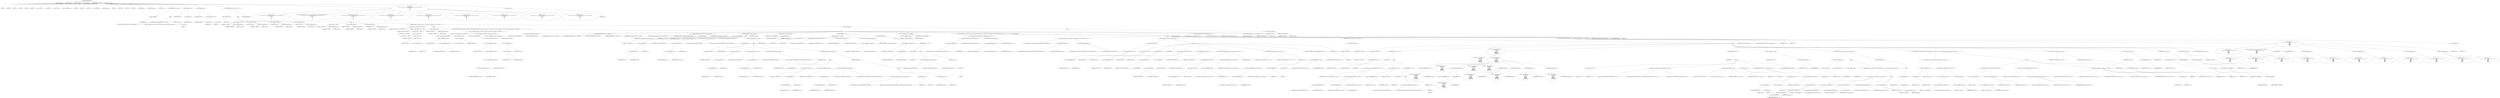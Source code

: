 digraph hostapd_notif_assoc {  
"1000123" [label = "(METHOD,hostapd_notif_assoc)" ]
"1000124" [label = "(PARAM,hostapd_data *hapd)" ]
"1000125" [label = "(PARAM,const u8 *addr)" ]
"1000126" [label = "(PARAM,const u8 *req_ies)" ]
"1000127" [label = "(PARAM,size_t req_ies_len)" ]
"1000128" [label = "(PARAM,int reassoc)" ]
"1000129" [label = "(BLOCK,,)" ]
"1000130" [label = "(LOCAL,v5: int)" ]
"1000131" [label = "(LOCAL,v6: int)" ]
"1000132" [label = "(LOCAL,v7: u8)" ]
"1000133" [label = "(LOCAL,v8: u8)" ]
"1000134" [label = "(LOCAL,v9: u8)" ]
"1000135" [label = "(LOCAL,v10: u8)" ]
"1000136" [label = "(LOCAL,v11: const u8 *)" ]
"1000137" [label = "(LOCAL,v13: sta_info *)" ]
"1000138" [label = "(LOCAL,v14: sta_info *)" ]
"1000139" [label = "(LOCAL,v15: wpa_state_machine *)" ]
"1000140" [label = "(LOCAL,v16: int)" ]
"1000141" [label = "(LOCAL,v17: int)" ]
"1000142" [label = "(LOCAL,v18: int)" ]
"1000143" [label = "(LOCAL,v19: unsigned int)" ]
"1000144" [label = "(LOCAL,v20: hostapd_data *)" ]
"1000145" [label = "(LOCAL,v21: u32)" ]
"1000146" [label = "(LOCAL,v22: int)" ]
"1000147" [label = "(LOCAL,v23: u32)" ]
"1000148" [label = "(LOCAL,v24: u8 *)" ]
"1000149" [label = "(LOCAL,wpa_ie_len: int)" ]
"1000150" [label = "(LOCAL,elems: ieee802_11_elems)" ]
"1000151" [label = "(LOCAL,eid: u8 [ 1080 ])" ]
"1000152" [label = "(CONTROL_STRUCTURE,if ( !addr ),if ( !addr ))" ]
"1000153" [label = "(<operator>.logicalNot,!addr)" ]
"1000154" [label = "(IDENTIFIER,addr,!addr)" ]
"1000155" [label = "(BLOCK,,)" ]
"1000156" [label = "(wpa_printf,wpa_printf(2, \"hostapd_notif_assoc: Skip event with no address\"))" ]
"1000157" [label = "(LITERAL,2,wpa_printf(2, \"hostapd_notif_assoc: Skip event with no address\"))" ]
"1000158" [label = "(LITERAL,\"hostapd_notif_assoc: Skip event with no address\",wpa_printf(2, \"hostapd_notif_assoc: Skip event with no address\"))" ]
"1000159" [label = "(RETURN,return -1;,return -1;)" ]
"1000160" [label = "(<operator>.minus,-1)" ]
"1000161" [label = "(LITERAL,1,-1)" ]
"1000162" [label = "(<operator>.assignment,v5 = *addr)" ]
"1000163" [label = "(IDENTIFIER,v5,v5 = *addr)" ]
"1000164" [label = "(<operator>.indirection,*addr)" ]
"1000165" [label = "(IDENTIFIER,addr,v5 = *addr)" ]
"1000166" [label = "(<operator>.assignment,v6 = addr[1])" ]
"1000167" [label = "(IDENTIFIER,v6,v6 = addr[1])" ]
"1000168" [label = "(<operator>.indirectIndexAccess,addr[1])" ]
"1000169" [label = "(IDENTIFIER,addr,v6 = addr[1])" ]
"1000170" [label = "(LITERAL,1,v6 = addr[1])" ]
"1000171" [label = "(CONTROL_STRUCTURE,if ( (v5 & 1) != 0 ),if ( (v5 & 1) != 0 ))" ]
"1000172" [label = "(<operator>.notEquals,(v5 & 1) != 0)" ]
"1000173" [label = "(<operator>.and,v5 & 1)" ]
"1000174" [label = "(IDENTIFIER,v5,v5 & 1)" ]
"1000175" [label = "(LITERAL,1,v5 & 1)" ]
"1000176" [label = "(LITERAL,0,(v5 & 1) != 0)" ]
"1000177" [label = "(BLOCK,,)" ]
"1000178" [label = "(<operator>.assignment,v10 = addr[2])" ]
"1000179" [label = "(IDENTIFIER,v10,v10 = addr[2])" ]
"1000180" [label = "(<operator>.indirectIndexAccess,addr[2])" ]
"1000181" [label = "(IDENTIFIER,addr,v10 = addr[2])" ]
"1000182" [label = "(LITERAL,2,v10 = addr[2])" ]
"1000183" [label = "(<operator>.assignment,v7 = addr[3])" ]
"1000184" [label = "(IDENTIFIER,v7,v7 = addr[3])" ]
"1000185" [label = "(<operator>.indirectIndexAccess,addr[3])" ]
"1000186" [label = "(IDENTIFIER,addr,v7 = addr[3])" ]
"1000187" [label = "(LITERAL,3,v7 = addr[3])" ]
"1000188" [label = "(<operator>.assignment,v8 = addr[4])" ]
"1000189" [label = "(IDENTIFIER,v8,v8 = addr[4])" ]
"1000190" [label = "(<operator>.indirectIndexAccess,addr[4])" ]
"1000191" [label = "(IDENTIFIER,addr,v8 = addr[4])" ]
"1000192" [label = "(LITERAL,4,v8 = addr[4])" ]
"1000193" [label = "(<operator>.assignment,v9 = addr[5])" ]
"1000194" [label = "(IDENTIFIER,v9,v9 = addr[5])" ]
"1000195" [label = "(<operator>.indirectIndexAccess,addr[5])" ]
"1000196" [label = "(IDENTIFIER,addr,v9 = addr[5])" ]
"1000197" [label = "(LITERAL,5,v9 = addr[5])" ]
"1000198" [label = "(CONTROL_STRUCTURE,else,else)" ]
"1000199" [label = "(BLOCK,,)" ]
"1000200" [label = "(<operator>.assignment,v7 = addr[3])" ]
"1000201" [label = "(IDENTIFIER,v7,v7 = addr[3])" ]
"1000202" [label = "(<operator>.indirectIndexAccess,addr[3])" ]
"1000203" [label = "(IDENTIFIER,addr,v7 = addr[3])" ]
"1000204" [label = "(LITERAL,3,v7 = addr[3])" ]
"1000205" [label = "(<operator>.assignment,v8 = addr[4])" ]
"1000206" [label = "(IDENTIFIER,v8,v8 = addr[4])" ]
"1000207" [label = "(<operator>.indirectIndexAccess,addr[4])" ]
"1000208" [label = "(IDENTIFIER,addr,v8 = addr[4])" ]
"1000209" [label = "(LITERAL,4,v8 = addr[4])" ]
"1000210" [label = "(<operator>.assignment,v9 = addr[5])" ]
"1000211" [label = "(IDENTIFIER,v9,v9 = addr[5])" ]
"1000212" [label = "(<operator>.indirectIndexAccess,addr[5])" ]
"1000213" [label = "(IDENTIFIER,addr,v9 = addr[5])" ]
"1000214" [label = "(LITERAL,5,v9 = addr[5])" ]
"1000215" [label = "(CONTROL_STRUCTURE,if ( v9 | (unsigned __int8)(v5 | v6 | v8 | v7 | addr[2]) ),if ( v9 | (unsigned __int8)(v5 | v6 | v8 | v7 | addr[2]) ))" ]
"1000216" [label = "(<operator>.or,v9 | (unsigned __int8)(v5 | v6 | v8 | v7 | addr[2]))" ]
"1000217" [label = "(IDENTIFIER,v9,v9 | (unsigned __int8)(v5 | v6 | v8 | v7 | addr[2]))" ]
"1000218" [label = "(<operator>.cast,(unsigned __int8)(v5 | v6 | v8 | v7 | addr[2]))" ]
"1000219" [label = "(UNKNOWN,unsigned __int8,unsigned __int8)" ]
"1000220" [label = "(<operator>.or,v5 | v6 | v8 | v7 | addr[2])" ]
"1000221" [label = "(IDENTIFIER,v5,v5 | v6 | v8 | v7 | addr[2])" ]
"1000222" [label = "(<operator>.or,v6 | v8 | v7 | addr[2])" ]
"1000223" [label = "(IDENTIFIER,v6,v6 | v8 | v7 | addr[2])" ]
"1000224" [label = "(<operator>.or,v8 | v7 | addr[2])" ]
"1000225" [label = "(IDENTIFIER,v8,v8 | v7 | addr[2])" ]
"1000226" [label = "(<operator>.or,v7 | addr[2])" ]
"1000227" [label = "(IDENTIFIER,v7,v7 | addr[2])" ]
"1000228" [label = "(<operator>.indirectIndexAccess,addr[2])" ]
"1000229" [label = "(IDENTIFIER,addr,v7 | addr[2])" ]
"1000230" [label = "(LITERAL,2,v7 | addr[2])" ]
"1000231" [label = "(BLOCK,,)" ]
"1000232" [label = "(<operator>.assignment,v10 = addr[2])" ]
"1000233" [label = "(IDENTIFIER,v10,v10 = addr[2])" ]
"1000234" [label = "(<operator>.indirectIndexAccess,addr[2])" ]
"1000235" [label = "(IDENTIFIER,addr,v10 = addr[2])" ]
"1000236" [label = "(LITERAL,2,v10 = addr[2])" ]
"1000237" [label = "(CONTROL_STRUCTURE,if ( *(_DWORD *)hapd->own_addr ^ *(_DWORD *)addr | (unsigned __int16)(*(_WORD *)&hapd->own_addr[4] ^ *((_WORD *)addr + 2)) ),if ( *(_DWORD *)hapd->own_addr ^ *(_DWORD *)addr | (unsigned __int16)(*(_WORD *)&hapd->own_addr[4] ^ *((_WORD *)addr + 2)) ))" ]
"1000238" [label = "(<operator>.or,*(_DWORD *)hapd->own_addr ^ *(_DWORD *)addr | (unsigned __int16)(*(_WORD *)&hapd->own_addr[4] ^ *((_WORD *)addr + 2)))" ]
"1000239" [label = "(<operator>.or,*(_DWORD *)hapd->own_addr ^ *(_DWORD *)addr)" ]
"1000240" [label = "(<operator>.indirection,*(_DWORD *)hapd->own_addr)" ]
"1000241" [label = "(<operator>.cast,(_DWORD *)hapd->own_addr)" ]
"1000242" [label = "(UNKNOWN,_DWORD *,_DWORD *)" ]
"1000243" [label = "(<operator>.indirectFieldAccess,hapd->own_addr)" ]
"1000244" [label = "(IDENTIFIER,hapd,(_DWORD *)hapd->own_addr)" ]
"1000245" [label = "(FIELD_IDENTIFIER,own_addr,own_addr)" ]
"1000246" [label = "(<operator>.indirection,*(_DWORD *)addr)" ]
"1000247" [label = "(<operator>.cast,(_DWORD *)addr)" ]
"1000248" [label = "(UNKNOWN,_DWORD *,_DWORD *)" ]
"1000249" [label = "(IDENTIFIER,addr,(_DWORD *)addr)" ]
"1000250" [label = "(<operator>.cast,(unsigned __int16)(*(_WORD *)&hapd->own_addr[4] ^ *((_WORD *)addr + 2)))" ]
"1000251" [label = "(UNKNOWN,unsigned __int16,unsigned __int16)" ]
"1000252" [label = "(<operator>.or,*(_WORD *)&hapd->own_addr[4] ^ *((_WORD *)addr + 2))" ]
"1000253" [label = "(<operator>.indirection,*(_WORD *)&hapd->own_addr[4])" ]
"1000254" [label = "(<operator>.cast,(_WORD *)&hapd->own_addr[4])" ]
"1000255" [label = "(UNKNOWN,_WORD *,_WORD *)" ]
"1000256" [label = "(<operator>.addressOf,&hapd->own_addr[4])" ]
"1000257" [label = "(<operator>.indirectIndexAccess,hapd->own_addr[4])" ]
"1000258" [label = "(<operator>.indirectFieldAccess,hapd->own_addr)" ]
"1000259" [label = "(IDENTIFIER,hapd,(_WORD *)&hapd->own_addr[4])" ]
"1000260" [label = "(FIELD_IDENTIFIER,own_addr,own_addr)" ]
"1000261" [label = "(LITERAL,4,(_WORD *)&hapd->own_addr[4])" ]
"1000262" [label = "(<operator>.indirection,*((_WORD *)addr + 2))" ]
"1000263" [label = "(<operator>.addition,(_WORD *)addr + 2)" ]
"1000264" [label = "(<operator>.cast,(_WORD *)addr)" ]
"1000265" [label = "(UNKNOWN,_WORD *,_WORD *)" ]
"1000266" [label = "(IDENTIFIER,addr,(_WORD *)addr)" ]
"1000267" [label = "(LITERAL,2,(_WORD *)addr + 2)" ]
"1000268" [label = "(BLOCK,,)" ]
"1000269" [label = "(random_add_randomness,random_add_randomness(addr, 6u))" ]
"1000270" [label = "(IDENTIFIER,addr,random_add_randomness(addr, 6u))" ]
"1000271" [label = "(LITERAL,6u,random_add_randomness(addr, 6u))" ]
"1000272" [label = "(hostapd_logger,hostapd_logger(hapd, addr, 1u, 2, \"associated\"))" ]
"1000273" [label = "(IDENTIFIER,hapd,hostapd_logger(hapd, addr, 1u, 2, \"associated\"))" ]
"1000274" [label = "(IDENTIFIER,addr,hostapd_logger(hapd, addr, 1u, 2, \"associated\"))" ]
"1000275" [label = "(LITERAL,1u,hostapd_logger(hapd, addr, 1u, 2, \"associated\"))" ]
"1000276" [label = "(LITERAL,2,hostapd_logger(hapd, addr, 1u, 2, \"associated\"))" ]
"1000277" [label = "(LITERAL,\"associated\",hostapd_logger(hapd, addr, 1u, 2, \"associated\"))" ]
"1000278" [label = "(ieee802_11_parse_elems,ieee802_11_parse_elems(req_ies, req_ies_len, &elems, 0))" ]
"1000279" [label = "(IDENTIFIER,req_ies,ieee802_11_parse_elems(req_ies, req_ies_len, &elems, 0))" ]
"1000280" [label = "(IDENTIFIER,req_ies_len,ieee802_11_parse_elems(req_ies, req_ies_len, &elems, 0))" ]
"1000281" [label = "(<operator>.addressOf,&elems)" ]
"1000282" [label = "(IDENTIFIER,elems,ieee802_11_parse_elems(req_ies, req_ies_len, &elems, 0))" ]
"1000283" [label = "(LITERAL,0,ieee802_11_parse_elems(req_ies, req_ies_len, &elems, 0))" ]
"1000284" [label = "(CONTROL_STRUCTURE,if ( elems.wps_ie ),if ( elems.wps_ie ))" ]
"1000285" [label = "(<operator>.fieldAccess,elems.wps_ie)" ]
"1000286" [label = "(IDENTIFIER,elems,if ( elems.wps_ie ))" ]
"1000287" [label = "(FIELD_IDENTIFIER,wps_ie,wps_ie)" ]
"1000288" [label = "(BLOCK,,)" ]
"1000289" [label = "(<operator>.assignment,v11 = elems.wps_ie - 2)" ]
"1000290" [label = "(IDENTIFIER,v11,v11 = elems.wps_ie - 2)" ]
"1000291" [label = "(<operator>.subtraction,elems.wps_ie - 2)" ]
"1000292" [label = "(<operator>.fieldAccess,elems.wps_ie)" ]
"1000293" [label = "(IDENTIFIER,elems,elems.wps_ie - 2)" ]
"1000294" [label = "(FIELD_IDENTIFIER,wps_ie,wps_ie)" ]
"1000295" [label = "(LITERAL,2,elems.wps_ie - 2)" ]
"1000296" [label = "(<operator>.assignment,wpa_ie_len = elems.wps_ie_len + 2)" ]
"1000297" [label = "(IDENTIFIER,wpa_ie_len,wpa_ie_len = elems.wps_ie_len + 2)" ]
"1000298" [label = "(<operator>.addition,elems.wps_ie_len + 2)" ]
"1000299" [label = "(<operator>.fieldAccess,elems.wps_ie_len)" ]
"1000300" [label = "(IDENTIFIER,elems,elems.wps_ie_len + 2)" ]
"1000301" [label = "(FIELD_IDENTIFIER,wps_ie_len,wps_ie_len)" ]
"1000302" [label = "(LITERAL,2,elems.wps_ie_len + 2)" ]
"1000303" [label = "(wpa_printf,wpa_printf(2, \"STA included WPS IE in (Re)AssocReq\"))" ]
"1000304" [label = "(LITERAL,2,wpa_printf(2, \"STA included WPS IE in (Re)AssocReq\"))" ]
"1000305" [label = "(LITERAL,\"STA included WPS IE in (Re)AssocReq\",wpa_printf(2, \"STA included WPS IE in (Re)AssocReq\"))" ]
"1000306" [label = "(CONTROL_STRUCTURE,else,else)" ]
"1000307" [label = "(CONTROL_STRUCTURE,if ( elems.rsn_ie ),if ( elems.rsn_ie ))" ]
"1000308" [label = "(<operator>.fieldAccess,elems.rsn_ie)" ]
"1000309" [label = "(IDENTIFIER,elems,if ( elems.rsn_ie ))" ]
"1000310" [label = "(FIELD_IDENTIFIER,rsn_ie,rsn_ie)" ]
"1000311" [label = "(BLOCK,,)" ]
"1000312" [label = "(<operator>.assignment,v11 = elems.rsn_ie - 2)" ]
"1000313" [label = "(IDENTIFIER,v11,v11 = elems.rsn_ie - 2)" ]
"1000314" [label = "(<operator>.subtraction,elems.rsn_ie - 2)" ]
"1000315" [label = "(<operator>.fieldAccess,elems.rsn_ie)" ]
"1000316" [label = "(IDENTIFIER,elems,elems.rsn_ie - 2)" ]
"1000317" [label = "(FIELD_IDENTIFIER,rsn_ie,rsn_ie)" ]
"1000318" [label = "(LITERAL,2,elems.rsn_ie - 2)" ]
"1000319" [label = "(<operator>.assignment,wpa_ie_len = elems.rsn_ie_len + 2)" ]
"1000320" [label = "(IDENTIFIER,wpa_ie_len,wpa_ie_len = elems.rsn_ie_len + 2)" ]
"1000321" [label = "(<operator>.addition,elems.rsn_ie_len + 2)" ]
"1000322" [label = "(<operator>.fieldAccess,elems.rsn_ie_len)" ]
"1000323" [label = "(IDENTIFIER,elems,elems.rsn_ie_len + 2)" ]
"1000324" [label = "(FIELD_IDENTIFIER,rsn_ie_len,rsn_ie_len)" ]
"1000325" [label = "(LITERAL,2,elems.rsn_ie_len + 2)" ]
"1000326" [label = "(wpa_printf,wpa_printf(2, \"STA included RSN IE in (Re)AssocReq\"))" ]
"1000327" [label = "(LITERAL,2,wpa_printf(2, \"STA included RSN IE in (Re)AssocReq\"))" ]
"1000328" [label = "(LITERAL,\"STA included RSN IE in (Re)AssocReq\",wpa_printf(2, \"STA included RSN IE in (Re)AssocReq\"))" ]
"1000329" [label = "(CONTROL_STRUCTURE,else,else)" ]
"1000330" [label = "(CONTROL_STRUCTURE,if ( elems.wpa_ie ),if ( elems.wpa_ie ))" ]
"1000331" [label = "(<operator>.fieldAccess,elems.wpa_ie)" ]
"1000332" [label = "(IDENTIFIER,elems,if ( elems.wpa_ie ))" ]
"1000333" [label = "(FIELD_IDENTIFIER,wpa_ie,wpa_ie)" ]
"1000334" [label = "(BLOCK,,)" ]
"1000335" [label = "(<operator>.assignment,v11 = elems.wpa_ie - 2)" ]
"1000336" [label = "(IDENTIFIER,v11,v11 = elems.wpa_ie - 2)" ]
"1000337" [label = "(<operator>.subtraction,elems.wpa_ie - 2)" ]
"1000338" [label = "(<operator>.fieldAccess,elems.wpa_ie)" ]
"1000339" [label = "(IDENTIFIER,elems,elems.wpa_ie - 2)" ]
"1000340" [label = "(FIELD_IDENTIFIER,wpa_ie,wpa_ie)" ]
"1000341" [label = "(LITERAL,2,elems.wpa_ie - 2)" ]
"1000342" [label = "(<operator>.assignment,wpa_ie_len = elems.wpa_ie_len + 2)" ]
"1000343" [label = "(IDENTIFIER,wpa_ie_len,wpa_ie_len = elems.wpa_ie_len + 2)" ]
"1000344" [label = "(<operator>.addition,elems.wpa_ie_len + 2)" ]
"1000345" [label = "(<operator>.fieldAccess,elems.wpa_ie_len)" ]
"1000346" [label = "(IDENTIFIER,elems,elems.wpa_ie_len + 2)" ]
"1000347" [label = "(FIELD_IDENTIFIER,wpa_ie_len,wpa_ie_len)" ]
"1000348" [label = "(LITERAL,2,elems.wpa_ie_len + 2)" ]
"1000349" [label = "(wpa_printf,wpa_printf(2, \"STA included WPA IE in (Re)AssocReq\"))" ]
"1000350" [label = "(LITERAL,2,wpa_printf(2, \"STA included WPA IE in (Re)AssocReq\"))" ]
"1000351" [label = "(LITERAL,\"STA included WPA IE in (Re)AssocReq\",wpa_printf(2, \"STA included WPA IE in (Re)AssocReq\"))" ]
"1000352" [label = "(CONTROL_STRUCTURE,else,else)" ]
"1000353" [label = "(BLOCK,,)" ]
"1000354" [label = "(wpa_printf,wpa_printf(2, \"STA did not include WPS/RSN/WPA IE in (Re)AssocReq\"))" ]
"1000355" [label = "(LITERAL,2,wpa_printf(2, \"STA did not include WPS/RSN/WPA IE in (Re)AssocReq\"))" ]
"1000356" [label = "(LITERAL,\"STA did not include WPS/RSN/WPA IE in (Re)AssocReq\",wpa_printf(2, \"STA did not include WPS/RSN/WPA IE in (Re)AssocReq\"))" ]
"1000357" [label = "(<operator>.assignment,v11 = 0)" ]
"1000358" [label = "(IDENTIFIER,v11,v11 = 0)" ]
"1000359" [label = "(LITERAL,0,v11 = 0)" ]
"1000360" [label = "(<operator>.assignment,wpa_ie_len = 0)" ]
"1000361" [label = "(IDENTIFIER,wpa_ie_len,wpa_ie_len = 0)" ]
"1000362" [label = "(LITERAL,0,wpa_ie_len = 0)" ]
"1000363" [label = "(<operator>.assignment,v13 = ap_get_sta(hapd, addr))" ]
"1000364" [label = "(IDENTIFIER,v13,v13 = ap_get_sta(hapd, addr))" ]
"1000365" [label = "(ap_get_sta,ap_get_sta(hapd, addr))" ]
"1000366" [label = "(IDENTIFIER,hapd,ap_get_sta(hapd, addr))" ]
"1000367" [label = "(IDENTIFIER,addr,ap_get_sta(hapd, addr))" ]
"1000368" [label = "(CONTROL_STRUCTURE,if ( v13 ),if ( v13 ))" ]
"1000369" [label = "(IDENTIFIER,v13,if ( v13 ))" ]
"1000370" [label = "(BLOCK,,)" ]
"1000371" [label = "(<operator>.assignment,v14 = v13)" ]
"1000372" [label = "(IDENTIFIER,v14,v14 = v13)" ]
"1000373" [label = "(IDENTIFIER,v13,v14 = v13)" ]
"1000374" [label = "(ap_sta_no_session_timeout,ap_sta_no_session_timeout(hapd, v13))" ]
"1000375" [label = "(IDENTIFIER,hapd,ap_sta_no_session_timeout(hapd, v13))" ]
"1000376" [label = "(IDENTIFIER,v13,ap_sta_no_session_timeout(hapd, v13))" ]
"1000377" [label = "(accounting_sta_stop,accounting_sta_stop(hapd, v14))" ]
"1000378" [label = "(IDENTIFIER,hapd,accounting_sta_stop(hapd, v14))" ]
"1000379" [label = "(IDENTIFIER,v14,accounting_sta_stop(hapd, v14))" ]
"1000380" [label = "(<operator>.assignment,v14->timeout_next = STA_NULLFUNC)" ]
"1000381" [label = "(<operator>.indirectFieldAccess,v14->timeout_next)" ]
"1000382" [label = "(IDENTIFIER,v14,v14->timeout_next = STA_NULLFUNC)" ]
"1000383" [label = "(FIELD_IDENTIFIER,timeout_next,timeout_next)" ]
"1000384" [label = "(IDENTIFIER,STA_NULLFUNC,v14->timeout_next = STA_NULLFUNC)" ]
"1000385" [label = "(CONTROL_STRUCTURE,else,else)" ]
"1000386" [label = "(BLOCK,,)" ]
"1000387" [label = "(<operator>.assignment,v14 = ap_sta_add(hapd, addr))" ]
"1000388" [label = "(IDENTIFIER,v14,v14 = ap_sta_add(hapd, addr))" ]
"1000389" [label = "(ap_sta_add,ap_sta_add(hapd, addr))" ]
"1000390" [label = "(IDENTIFIER,hapd,ap_sta_add(hapd, addr))" ]
"1000391" [label = "(IDENTIFIER,addr,ap_sta_add(hapd, addr))" ]
"1000392" [label = "(CONTROL_STRUCTURE,if ( !v14 ),if ( !v14 ))" ]
"1000393" [label = "(<operator>.logicalNot,!v14)" ]
"1000394" [label = "(IDENTIFIER,v14,!v14)" ]
"1000395" [label = "(BLOCK,,)" ]
"1000396" [label = "(hostapd_drv_sta_disassoc,hostapd_drv_sta_disassoc(hapd, addr, 5))" ]
"1000397" [label = "(IDENTIFIER,hapd,hostapd_drv_sta_disassoc(hapd, addr, 5))" ]
"1000398" [label = "(IDENTIFIER,addr,hostapd_drv_sta_disassoc(hapd, addr, 5))" ]
"1000399" [label = "(LITERAL,5,hostapd_drv_sta_disassoc(hapd, addr, 5))" ]
"1000400" [label = "(RETURN,return -1;,return -1;)" ]
"1000401" [label = "(<operator>.minus,-1)" ]
"1000402" [label = "(LITERAL,1,-1)" ]
"1000403" [label = "(<operators>.assignmentAnd,v14->flags &= 0xFFFECFFF)" ]
"1000404" [label = "(<operator>.indirectFieldAccess,v14->flags)" ]
"1000405" [label = "(IDENTIFIER,v14,v14->flags &= 0xFFFECFFF)" ]
"1000406" [label = "(FIELD_IDENTIFIER,flags,flags)" ]
"1000407" [label = "(LITERAL,0xFFFECFFF,v14->flags &= 0xFFFECFFF)" ]
"1000408" [label = "(CONTROL_STRUCTURE,if ( hapd->iface->drv_max_acl_mac_addrs || hostapd_check_acl(hapd, addr, 0) == 1 ),if ( hapd->iface->drv_max_acl_mac_addrs || hostapd_check_acl(hapd, addr, 0) == 1 ))" ]
"1000409" [label = "(<operator>.logicalOr,hapd->iface->drv_max_acl_mac_addrs || hostapd_check_acl(hapd, addr, 0) == 1)" ]
"1000410" [label = "(<operator>.indirectFieldAccess,hapd->iface->drv_max_acl_mac_addrs)" ]
"1000411" [label = "(<operator>.indirectFieldAccess,hapd->iface)" ]
"1000412" [label = "(IDENTIFIER,hapd,hapd->iface->drv_max_acl_mac_addrs || hostapd_check_acl(hapd, addr, 0) == 1)" ]
"1000413" [label = "(FIELD_IDENTIFIER,iface,iface)" ]
"1000414" [label = "(FIELD_IDENTIFIER,drv_max_acl_mac_addrs,drv_max_acl_mac_addrs)" ]
"1000415" [label = "(<operator>.equals,hostapd_check_acl(hapd, addr, 0) == 1)" ]
"1000416" [label = "(hostapd_check_acl,hostapd_check_acl(hapd, addr, 0))" ]
"1000417" [label = "(IDENTIFIER,hapd,hostapd_check_acl(hapd, addr, 0))" ]
"1000418" [label = "(IDENTIFIER,addr,hostapd_check_acl(hapd, addr, 0))" ]
"1000419" [label = "(LITERAL,0,hostapd_check_acl(hapd, addr, 0))" ]
"1000420" [label = "(LITERAL,1,hostapd_check_acl(hapd, addr, 0) == 1)" ]
"1000421" [label = "(BLOCK,,)" ]
"1000422" [label = "(ap_copy_sta_supp_op_classes,ap_copy_sta_supp_op_classes(v14, elems.supp_op_classes, elems.supp_op_classes_len))" ]
"1000423" [label = "(IDENTIFIER,v14,ap_copy_sta_supp_op_classes(v14, elems.supp_op_classes, elems.supp_op_classes_len))" ]
"1000424" [label = "(<operator>.fieldAccess,elems.supp_op_classes)" ]
"1000425" [label = "(IDENTIFIER,elems,ap_copy_sta_supp_op_classes(v14, elems.supp_op_classes, elems.supp_op_classes_len))" ]
"1000426" [label = "(FIELD_IDENTIFIER,supp_op_classes,supp_op_classes)" ]
"1000427" [label = "(<operator>.fieldAccess,elems.supp_op_classes_len)" ]
"1000428" [label = "(IDENTIFIER,elems,ap_copy_sta_supp_op_classes(v14, elems.supp_op_classes, elems.supp_op_classes_len))" ]
"1000429" [label = "(FIELD_IDENTIFIER,supp_op_classes_len,supp_op_classes_len)" ]
"1000430" [label = "(CONTROL_STRUCTURE,if ( !hapd->conf->wpa ),if ( !hapd->conf->wpa ))" ]
"1000431" [label = "(<operator>.logicalNot,!hapd->conf->wpa)" ]
"1000432" [label = "(<operator>.indirectFieldAccess,hapd->conf->wpa)" ]
"1000433" [label = "(<operator>.indirectFieldAccess,hapd->conf)" ]
"1000434" [label = "(IDENTIFIER,hapd,!hapd->conf->wpa)" ]
"1000435" [label = "(FIELD_IDENTIFIER,conf,conf)" ]
"1000436" [label = "(FIELD_IDENTIFIER,wpa,wpa)" ]
"1000437" [label = "(BLOCK,,)" ]
"1000438" [label = "(<operator>.assignment,v19 = v14->flags)" ]
"1000439" [label = "(IDENTIFIER,v19,v19 = v14->flags)" ]
"1000440" [label = "(<operator>.indirectFieldAccess,v14->flags)" ]
"1000441" [label = "(IDENTIFIER,v14,v19 = v14->flags)" ]
"1000442" [label = "(FIELD_IDENTIFIER,flags,flags)" ]
"1000443" [label = "(<operator>.assignment,v20 = hapd)" ]
"1000444" [label = "(IDENTIFIER,v20,v20 = hapd)" ]
"1000445" [label = "(IDENTIFIER,hapd,v20 = hapd)" ]
"1000446" [label = "(JUMP_TARGET,LABEL_31)" ]
"1000447" [label = "(<operator>.assignment,v14->flags = v19 & 0xFFF7FFFC | 3)" ]
"1000448" [label = "(<operator>.indirectFieldAccess,v14->flags)" ]
"1000449" [label = "(IDENTIFIER,v14,v14->flags = v19 & 0xFFF7FFFC | 3)" ]
"1000450" [label = "(FIELD_IDENTIFIER,flags,flags)" ]
"1000451" [label = "(<operator>.or,v19 & 0xFFF7FFFC | 3)" ]
"1000452" [label = "(<operator>.and,v19 & 0xFFF7FFFC)" ]
"1000453" [label = "(IDENTIFIER,v19,v19 & 0xFFF7FFFC)" ]
"1000454" [label = "(LITERAL,0xFFF7FFFC,v19 & 0xFFF7FFFC)" ]
"1000455" [label = "(LITERAL,3,v19 & 0xFFF7FFFC | 3)" ]
"1000456" [label = "(hostapd_set_sta_flags,hostapd_set_sta_flags(v20, v14))" ]
"1000457" [label = "(IDENTIFIER,v20,hostapd_set_sta_flags(v20, v14))" ]
"1000458" [label = "(IDENTIFIER,v14,hostapd_set_sta_flags(v20, v14))" ]
"1000459" [label = "(CONTROL_STRUCTURE,if ( reassoc && v14->auth_alg == 2 ),if ( reassoc && v14->auth_alg == 2 ))" ]
"1000460" [label = "(<operator>.logicalAnd,reassoc && v14->auth_alg == 2)" ]
"1000461" [label = "(IDENTIFIER,reassoc,reassoc && v14->auth_alg == 2)" ]
"1000462" [label = "(<operator>.equals,v14->auth_alg == 2)" ]
"1000463" [label = "(<operator>.indirectFieldAccess,v14->auth_alg)" ]
"1000464" [label = "(IDENTIFIER,v14,v14->auth_alg == 2)" ]
"1000465" [label = "(FIELD_IDENTIFIER,auth_alg,auth_alg)" ]
"1000466" [label = "(LITERAL,2,v14->auth_alg == 2)" ]
"1000467" [label = "(wpa_auth_sm_event,wpa_auth_sm_event(v14->wpa_sm, WPA_ASSOC_FT))" ]
"1000468" [label = "(<operator>.indirectFieldAccess,v14->wpa_sm)" ]
"1000469" [label = "(IDENTIFIER,v14,wpa_auth_sm_event(v14->wpa_sm, WPA_ASSOC_FT))" ]
"1000470" [label = "(FIELD_IDENTIFIER,wpa_sm,wpa_sm)" ]
"1000471" [label = "(IDENTIFIER,WPA_ASSOC_FT,wpa_auth_sm_event(v14->wpa_sm, WPA_ASSOC_FT))" ]
"1000472" [label = "(CONTROL_STRUCTURE,else,else)" ]
"1000473" [label = "(wpa_auth_sm_event,wpa_auth_sm_event(v14->wpa_sm, WPA_ASSOC))" ]
"1000474" [label = "(<operator>.indirectFieldAccess,v14->wpa_sm)" ]
"1000475" [label = "(IDENTIFIER,v14,wpa_auth_sm_event(v14->wpa_sm, WPA_ASSOC))" ]
"1000476" [label = "(FIELD_IDENTIFIER,wpa_sm,wpa_sm)" ]
"1000477" [label = "(IDENTIFIER,WPA_ASSOC,wpa_auth_sm_event(v14->wpa_sm, WPA_ASSOC))" ]
"1000478" [label = "(hostapd_new_assoc_sta,hostapd_new_assoc_sta(v20, v14, (v19 >> 1) & 1))" ]
"1000479" [label = "(IDENTIFIER,v20,hostapd_new_assoc_sta(v20, v14, (v19 >> 1) & 1))" ]
"1000480" [label = "(IDENTIFIER,v14,hostapd_new_assoc_sta(v20, v14, (v19 >> 1) & 1))" ]
"1000481" [label = "(<operator>.and,(v19 >> 1) & 1)" ]
"1000482" [label = "(<operator>.arithmeticShiftRight,v19 >> 1)" ]
"1000483" [label = "(IDENTIFIER,v19,v19 >> 1)" ]
"1000484" [label = "(LITERAL,1,v19 >> 1)" ]
"1000485" [label = "(LITERAL,1,(v19 >> 1) & 1)" ]
"1000486" [label = "(ieee802_1x_notify_port_enabled,ieee802_1x_notify_port_enabled(v14->eapol_sm, 1))" ]
"1000487" [label = "(<operator>.indirectFieldAccess,v14->eapol_sm)" ]
"1000488" [label = "(IDENTIFIER,v14,ieee802_1x_notify_port_enabled(v14->eapol_sm, 1))" ]
"1000489" [label = "(FIELD_IDENTIFIER,eapol_sm,eapol_sm)" ]
"1000490" [label = "(LITERAL,1,ieee802_1x_notify_port_enabled(v14->eapol_sm, 1))" ]
"1000491" [label = "(RETURN,return 0;,return 0;)" ]
"1000492" [label = "(LITERAL,0,return 0;)" ]
"1000493" [label = "(CONTROL_STRUCTURE,if ( v11 && wpa_ie_len ),if ( v11 && wpa_ie_len ))" ]
"1000494" [label = "(<operator>.logicalAnd,v11 && wpa_ie_len)" ]
"1000495" [label = "(IDENTIFIER,v11,v11 && wpa_ie_len)" ]
"1000496" [label = "(IDENTIFIER,wpa_ie_len,v11 && wpa_ie_len)" ]
"1000497" [label = "(BLOCK,,)" ]
"1000498" [label = "(<operator>.assignment,v15 = v14->wpa_sm)" ]
"1000499" [label = "(IDENTIFIER,v15,v15 = v14->wpa_sm)" ]
"1000500" [label = "(<operator>.indirectFieldAccess,v14->wpa_sm)" ]
"1000501" [label = "(IDENTIFIER,v14,v15 = v14->wpa_sm)" ]
"1000502" [label = "(FIELD_IDENTIFIER,wpa_sm,wpa_sm)" ]
"1000503" [label = "(CONTROL_STRUCTURE,if ( !v15 ),if ( !v15 ))" ]
"1000504" [label = "(<operator>.logicalNot,!v15)" ]
"1000505" [label = "(IDENTIFIER,v15,!v15)" ]
"1000506" [label = "(BLOCK,,)" ]
"1000507" [label = "(<operator>.assignment,v15 = wpa_auth_sta_init(hapd->wpa_auth, v14->addr, 0))" ]
"1000508" [label = "(IDENTIFIER,v15,v15 = wpa_auth_sta_init(hapd->wpa_auth, v14->addr, 0))" ]
"1000509" [label = "(wpa_auth_sta_init,wpa_auth_sta_init(hapd->wpa_auth, v14->addr, 0))" ]
"1000510" [label = "(<operator>.indirectFieldAccess,hapd->wpa_auth)" ]
"1000511" [label = "(IDENTIFIER,hapd,wpa_auth_sta_init(hapd->wpa_auth, v14->addr, 0))" ]
"1000512" [label = "(FIELD_IDENTIFIER,wpa_auth,wpa_auth)" ]
"1000513" [label = "(<operator>.indirectFieldAccess,v14->addr)" ]
"1000514" [label = "(IDENTIFIER,v14,wpa_auth_sta_init(hapd->wpa_auth, v14->addr, 0))" ]
"1000515" [label = "(FIELD_IDENTIFIER,addr,addr)" ]
"1000516" [label = "(LITERAL,0,wpa_auth_sta_init(hapd->wpa_auth, v14->addr, 0))" ]
"1000517" [label = "(<operator>.assignment,v14->wpa_sm = v15)" ]
"1000518" [label = "(<operator>.indirectFieldAccess,v14->wpa_sm)" ]
"1000519" [label = "(IDENTIFIER,v14,v14->wpa_sm = v15)" ]
"1000520" [label = "(FIELD_IDENTIFIER,wpa_sm,wpa_sm)" ]
"1000521" [label = "(IDENTIFIER,v15,v14->wpa_sm = v15)" ]
"1000522" [label = "(CONTROL_STRUCTURE,if ( !v15 ),if ( !v15 ))" ]
"1000523" [label = "(<operator>.logicalNot,!v15)" ]
"1000524" [label = "(IDENTIFIER,v15,!v15)" ]
"1000525" [label = "(BLOCK,,)" ]
"1000526" [label = "(wpa_printf,wpa_printf(5, \"Failed to initialize WPA state machine\"))" ]
"1000527" [label = "(LITERAL,5,wpa_printf(5, \"Failed to initialize WPA state machine\"))" ]
"1000528" [label = "(LITERAL,\"Failed to initialize WPA state machine\",wpa_printf(5, \"Failed to initialize WPA state machine\"))" ]
"1000529" [label = "(RETURN,return -1;,return -1;)" ]
"1000530" [label = "(<operator>.minus,-1)" ]
"1000531" [label = "(LITERAL,1,-1)" ]
"1000532" [label = "(<operator>.assignment,v16 = wpa_validate_wpa_ie(\n                    hapd->wpa_auth,\n                    v15,\n                    hapd->iface->freq,\n                    v11,\n                    wpa_ie_len,\n                    elems.mdie,\n                    elems.mdie_len,\n                    elems.owe_dh,\n                    elems.owe_dh_len))" ]
"1000533" [label = "(IDENTIFIER,v16,v16 = wpa_validate_wpa_ie(\n                    hapd->wpa_auth,\n                    v15,\n                    hapd->iface->freq,\n                    v11,\n                    wpa_ie_len,\n                    elems.mdie,\n                    elems.mdie_len,\n                    elems.owe_dh,\n                    elems.owe_dh_len))" ]
"1000534" [label = "(wpa_validate_wpa_ie,wpa_validate_wpa_ie(\n                    hapd->wpa_auth,\n                    v15,\n                    hapd->iface->freq,\n                    v11,\n                    wpa_ie_len,\n                    elems.mdie,\n                    elems.mdie_len,\n                    elems.owe_dh,\n                    elems.owe_dh_len))" ]
"1000535" [label = "(<operator>.indirectFieldAccess,hapd->wpa_auth)" ]
"1000536" [label = "(IDENTIFIER,hapd,wpa_validate_wpa_ie(\n                    hapd->wpa_auth,\n                    v15,\n                    hapd->iface->freq,\n                    v11,\n                    wpa_ie_len,\n                    elems.mdie,\n                    elems.mdie_len,\n                    elems.owe_dh,\n                    elems.owe_dh_len))" ]
"1000537" [label = "(FIELD_IDENTIFIER,wpa_auth,wpa_auth)" ]
"1000538" [label = "(IDENTIFIER,v15,wpa_validate_wpa_ie(\n                    hapd->wpa_auth,\n                    v15,\n                    hapd->iface->freq,\n                    v11,\n                    wpa_ie_len,\n                    elems.mdie,\n                    elems.mdie_len,\n                    elems.owe_dh,\n                    elems.owe_dh_len))" ]
"1000539" [label = "(<operator>.indirectFieldAccess,hapd->iface->freq)" ]
"1000540" [label = "(<operator>.indirectFieldAccess,hapd->iface)" ]
"1000541" [label = "(IDENTIFIER,hapd,wpa_validate_wpa_ie(\n                    hapd->wpa_auth,\n                    v15,\n                    hapd->iface->freq,\n                    v11,\n                    wpa_ie_len,\n                    elems.mdie,\n                    elems.mdie_len,\n                    elems.owe_dh,\n                    elems.owe_dh_len))" ]
"1000542" [label = "(FIELD_IDENTIFIER,iface,iface)" ]
"1000543" [label = "(FIELD_IDENTIFIER,freq,freq)" ]
"1000544" [label = "(IDENTIFIER,v11,wpa_validate_wpa_ie(\n                    hapd->wpa_auth,\n                    v15,\n                    hapd->iface->freq,\n                    v11,\n                    wpa_ie_len,\n                    elems.mdie,\n                    elems.mdie_len,\n                    elems.owe_dh,\n                    elems.owe_dh_len))" ]
"1000545" [label = "(IDENTIFIER,wpa_ie_len,wpa_validate_wpa_ie(\n                    hapd->wpa_auth,\n                    v15,\n                    hapd->iface->freq,\n                    v11,\n                    wpa_ie_len,\n                    elems.mdie,\n                    elems.mdie_len,\n                    elems.owe_dh,\n                    elems.owe_dh_len))" ]
"1000546" [label = "(<operator>.fieldAccess,elems.mdie)" ]
"1000547" [label = "(IDENTIFIER,elems,wpa_validate_wpa_ie(\n                    hapd->wpa_auth,\n                    v15,\n                    hapd->iface->freq,\n                    v11,\n                    wpa_ie_len,\n                    elems.mdie,\n                    elems.mdie_len,\n                    elems.owe_dh,\n                    elems.owe_dh_len))" ]
"1000548" [label = "(FIELD_IDENTIFIER,mdie,mdie)" ]
"1000549" [label = "(<operator>.fieldAccess,elems.mdie_len)" ]
"1000550" [label = "(IDENTIFIER,elems,wpa_validate_wpa_ie(\n                    hapd->wpa_auth,\n                    v15,\n                    hapd->iface->freq,\n                    v11,\n                    wpa_ie_len,\n                    elems.mdie,\n                    elems.mdie_len,\n                    elems.owe_dh,\n                    elems.owe_dh_len))" ]
"1000551" [label = "(FIELD_IDENTIFIER,mdie_len,mdie_len)" ]
"1000552" [label = "(<operator>.fieldAccess,elems.owe_dh)" ]
"1000553" [label = "(IDENTIFIER,elems,wpa_validate_wpa_ie(\n                    hapd->wpa_auth,\n                    v15,\n                    hapd->iface->freq,\n                    v11,\n                    wpa_ie_len,\n                    elems.mdie,\n                    elems.mdie_len,\n                    elems.owe_dh,\n                    elems.owe_dh_len))" ]
"1000554" [label = "(FIELD_IDENTIFIER,owe_dh,owe_dh)" ]
"1000555" [label = "(<operator>.fieldAccess,elems.owe_dh_len)" ]
"1000556" [label = "(IDENTIFIER,elems,wpa_validate_wpa_ie(\n                    hapd->wpa_auth,\n                    v15,\n                    hapd->iface->freq,\n                    v11,\n                    wpa_ie_len,\n                    elems.mdie,\n                    elems.mdie_len,\n                    elems.owe_dh,\n                    elems.owe_dh_len))" ]
"1000557" [label = "(FIELD_IDENTIFIER,owe_dh_len,owe_dh_len)" ]
"1000558" [label = "(CONTROL_STRUCTURE,if ( v16 ),if ( v16 ))" ]
"1000559" [label = "(IDENTIFIER,v16,if ( v16 ))" ]
"1000560" [label = "(BLOCK,,)" ]
"1000561" [label = "(<operator>.assignment,v17 = v16)" ]
"1000562" [label = "(IDENTIFIER,v17,v17 = v16)" ]
"1000563" [label = "(IDENTIFIER,v16,v17 = v16)" ]
"1000564" [label = "(wpa_printf,wpa_printf(2, \"WPA/RSN information element rejected? (res %u)\", v16))" ]
"1000565" [label = "(LITERAL,2,wpa_printf(2, \"WPA/RSN information element rejected? (res %u)\", v16))" ]
"1000566" [label = "(LITERAL,\"WPA/RSN information element rejected? (res %u)\",wpa_printf(2, \"WPA/RSN information element rejected? (res %u)\", v16))" ]
"1000567" [label = "(IDENTIFIER,v16,wpa_printf(2, \"WPA/RSN information element rejected? (res %u)\", v16))" ]
"1000568" [label = "(wpa_hexdump,wpa_hexdump(2, \"IE\", v11, wpa_ie_len))" ]
"1000569" [label = "(LITERAL,2,wpa_hexdump(2, \"IE\", v11, wpa_ie_len))" ]
"1000570" [label = "(LITERAL,\"IE\",wpa_hexdump(2, \"IE\", v11, wpa_ie_len))" ]
"1000571" [label = "(IDENTIFIER,v11,wpa_hexdump(2, \"IE\", v11, wpa_ie_len))" ]
"1000572" [label = "(IDENTIFIER,wpa_ie_len,wpa_hexdump(2, \"IE\", v11, wpa_ie_len))" ]
"1000573" [label = "(<operator>.assignment,v18 = 13)" ]
"1000574" [label = "(IDENTIFIER,v18,v18 = 13)" ]
"1000575" [label = "(LITERAL,13,v18 = 13)" ]
"1000576" [label = "(CONTROL_STRUCTURE,if ( (unsigned int)(v17 - 2) < 7 ),if ( (unsigned int)(v17 - 2) < 7 ))" ]
"1000577" [label = "(<operator>.lessThan,(unsigned int)(v17 - 2) < 7)" ]
"1000578" [label = "(<operator>.cast,(unsigned int)(v17 - 2))" ]
"1000579" [label = "(UNKNOWN,unsigned int,unsigned int)" ]
"1000580" [label = "(<operator>.subtraction,v17 - 2)" ]
"1000581" [label = "(IDENTIFIER,v17,v17 - 2)" ]
"1000582" [label = "(LITERAL,2,v17 - 2)" ]
"1000583" [label = "(LITERAL,7,(unsigned int)(v17 - 2) < 7)" ]
"1000584" [label = "(<operator>.assignment,v18 = (int)*(&off_80C75A8 + v17))" ]
"1000585" [label = "(IDENTIFIER,v18,v18 = (int)*(&off_80C75A8 + v17))" ]
"1000586" [label = "(<operator>.cast,(int)*(&off_80C75A8 + v17))" ]
"1000587" [label = "(UNKNOWN,int,int)" ]
"1000588" [label = "(<operator>.indirection,*(&off_80C75A8 + v17))" ]
"1000589" [label = "(<operator>.addition,&off_80C75A8 + v17)" ]
"1000590" [label = "(<operator>.addressOf,&off_80C75A8)" ]
"1000591" [label = "(IDENTIFIER,off_80C75A8,&off_80C75A8 + v17)" ]
"1000592" [label = "(IDENTIFIER,v17,&off_80C75A8 + v17)" ]
"1000593" [label = "(CONTROL_STRUCTURE,goto LABEL_38;,goto LABEL_38;)" ]
"1000594" [label = "(<operator>.assignment,v21 = v14->flags)" ]
"1000595" [label = "(IDENTIFIER,v21,v21 = v14->flags)" ]
"1000596" [label = "(<operator>.indirectFieldAccess,v14->flags)" ]
"1000597" [label = "(IDENTIFIER,v14,v21 = v14->flags)" ]
"1000598" [label = "(FIELD_IDENTIFIER,flags,flags)" ]
"1000599" [label = "(CONTROL_STRUCTURE,if ( (v21 & 0x402) == 1026 ),if ( (v21 & 0x402) == 1026 ))" ]
"1000600" [label = "(<operator>.equals,(v21 & 0x402) == 1026)" ]
"1000601" [label = "(<operator>.and,v21 & 0x402)" ]
"1000602" [label = "(IDENTIFIER,v21,v21 & 0x402)" ]
"1000603" [label = "(LITERAL,0x402,v21 & 0x402)" ]
"1000604" [label = "(LITERAL,1026,(v21 & 0x402) == 1026)" ]
"1000605" [label = "(BLOCK,,)" ]
"1000606" [label = "(<operator>.assignment,v20 = hapd)" ]
"1000607" [label = "(IDENTIFIER,v20,v20 = hapd)" ]
"1000608" [label = "(IDENTIFIER,hapd,v20 = hapd)" ]
"1000609" [label = "(CONTROL_STRUCTURE,if ( !v14->sa_query_timed_out && v14->sa_query_count > 0 ),if ( !v14->sa_query_timed_out && v14->sa_query_count > 0 ))" ]
"1000610" [label = "(<operator>.logicalAnd,!v14->sa_query_timed_out && v14->sa_query_count > 0)" ]
"1000611" [label = "(<operator>.logicalNot,!v14->sa_query_timed_out)" ]
"1000612" [label = "(<operator>.indirectFieldAccess,v14->sa_query_timed_out)" ]
"1000613" [label = "(IDENTIFIER,v14,!v14->sa_query_timed_out)" ]
"1000614" [label = "(FIELD_IDENTIFIER,sa_query_timed_out,sa_query_timed_out)" ]
"1000615" [label = "(<operator>.greaterThan,v14->sa_query_count > 0)" ]
"1000616" [label = "(<operator>.indirectFieldAccess,v14->sa_query_count)" ]
"1000617" [label = "(IDENTIFIER,v14,v14->sa_query_count > 0)" ]
"1000618" [label = "(FIELD_IDENTIFIER,sa_query_count,sa_query_count)" ]
"1000619" [label = "(LITERAL,0,v14->sa_query_count > 0)" ]
"1000620" [label = "(BLOCK,,)" ]
"1000621" [label = "(ap_check_sa_query_timeout,ap_check_sa_query_timeout(hapd, v14))" ]
"1000622" [label = "(IDENTIFIER,hapd,ap_check_sa_query_timeout(hapd, v14))" ]
"1000623" [label = "(IDENTIFIER,v14,ap_check_sa_query_timeout(hapd, v14))" ]
"1000624" [label = "(<operator>.assignment,v21 = v14->flags)" ]
"1000625" [label = "(IDENTIFIER,v21,v21 = v14->flags)" ]
"1000626" [label = "(<operator>.indirectFieldAccess,v14->flags)" ]
"1000627" [label = "(IDENTIFIER,v14,v21 = v14->flags)" ]
"1000628" [label = "(FIELD_IDENTIFIER,flags,flags)" ]
"1000629" [label = "(CONTROL_STRUCTURE,else,else)" ]
"1000630" [label = "(BLOCK,,)" ]
"1000631" [label = "(<operator>.assignment,v20 = hapd)" ]
"1000632" [label = "(IDENTIFIER,v20,v20 = hapd)" ]
"1000633" [label = "(IDENTIFIER,hapd,v20 = hapd)" ]
"1000634" [label = "(CONTROL_STRUCTURE,if ( (v21 & 0x402) == 1026 && !v14->sa_query_timed_out && v14->auth_alg != 2 ),if ( (v21 & 0x402) == 1026 && !v14->sa_query_timed_out && v14->auth_alg != 2 ))" ]
"1000635" [label = "(<operator>.logicalAnd,(v21 & 0x402) == 1026 && !v14->sa_query_timed_out && v14->auth_alg != 2)" ]
"1000636" [label = "(<operator>.equals,(v21 & 0x402) == 1026)" ]
"1000637" [label = "(<operator>.and,v21 & 0x402)" ]
"1000638" [label = "(IDENTIFIER,v21,v21 & 0x402)" ]
"1000639" [label = "(LITERAL,0x402,v21 & 0x402)" ]
"1000640" [label = "(LITERAL,1026,(v21 & 0x402) == 1026)" ]
"1000641" [label = "(<operator>.logicalAnd,!v14->sa_query_timed_out && v14->auth_alg != 2)" ]
"1000642" [label = "(<operator>.logicalNot,!v14->sa_query_timed_out)" ]
"1000643" [label = "(<operator>.indirectFieldAccess,v14->sa_query_timed_out)" ]
"1000644" [label = "(IDENTIFIER,v14,!v14->sa_query_timed_out)" ]
"1000645" [label = "(FIELD_IDENTIFIER,sa_query_timed_out,sa_query_timed_out)" ]
"1000646" [label = "(<operator>.notEquals,v14->auth_alg != 2)" ]
"1000647" [label = "(<operator>.indirectFieldAccess,v14->auth_alg)" ]
"1000648" [label = "(IDENTIFIER,v14,v14->auth_alg != 2)" ]
"1000649" [label = "(FIELD_IDENTIFIER,auth_alg,auth_alg)" ]
"1000650" [label = "(LITERAL,2,v14->auth_alg != 2)" ]
"1000651" [label = "(BLOCK,,)" ]
"1000652" [label = "(CONTROL_STRUCTURE,if ( !v14->sa_query_count ),if ( !v14->sa_query_count ))" ]
"1000653" [label = "(<operator>.logicalNot,!v14->sa_query_count)" ]
"1000654" [label = "(<operator>.indirectFieldAccess,v14->sa_query_count)" ]
"1000655" [label = "(IDENTIFIER,v14,!v14->sa_query_count)" ]
"1000656" [label = "(FIELD_IDENTIFIER,sa_query_count,sa_query_count)" ]
"1000657" [label = "(ap_sta_start_sa_query,ap_sta_start_sa_query(v20, v14))" ]
"1000658" [label = "(IDENTIFIER,v20,ap_sta_start_sa_query(v20, v14))" ]
"1000659" [label = "(IDENTIFIER,v14,ap_sta_start_sa_query(v20, v14))" ]
"1000660" [label = "(<operator>.assignment,v24 = hostapd_eid_assoc_comeback_time(v20, v14, eid))" ]
"1000661" [label = "(IDENTIFIER,v24,v24 = hostapd_eid_assoc_comeback_time(v20, v14, eid))" ]
"1000662" [label = "(hostapd_eid_assoc_comeback_time,hostapd_eid_assoc_comeback_time(v20, v14, eid))" ]
"1000663" [label = "(IDENTIFIER,v20,hostapd_eid_assoc_comeback_time(v20, v14, eid))" ]
"1000664" [label = "(IDENTIFIER,v14,hostapd_eid_assoc_comeback_time(v20, v14, eid))" ]
"1000665" [label = "(IDENTIFIER,eid,hostapd_eid_assoc_comeback_time(v20, v14, eid))" ]
"1000666" [label = "(hostapd_sta_assoc,hostapd_sta_assoc(v20, addr, reassoc, 0x1Eu, eid, v24 - eid))" ]
"1000667" [label = "(IDENTIFIER,v20,hostapd_sta_assoc(v20, addr, reassoc, 0x1Eu, eid, v24 - eid))" ]
"1000668" [label = "(IDENTIFIER,addr,hostapd_sta_assoc(v20, addr, reassoc, 0x1Eu, eid, v24 - eid))" ]
"1000669" [label = "(IDENTIFIER,reassoc,hostapd_sta_assoc(v20, addr, reassoc, 0x1Eu, eid, v24 - eid))" ]
"1000670" [label = "(LITERAL,0x1Eu,hostapd_sta_assoc(v20, addr, reassoc, 0x1Eu, eid, v24 - eid))" ]
"1000671" [label = "(IDENTIFIER,eid,hostapd_sta_assoc(v20, addr, reassoc, 0x1Eu, eid, v24 - eid))" ]
"1000672" [label = "(<operator>.subtraction,v24 - eid)" ]
"1000673" [label = "(IDENTIFIER,v24,v24 - eid)" ]
"1000674" [label = "(IDENTIFIER,eid,v24 - eid)" ]
"1000675" [label = "(RETURN,return 0;,return 0;)" ]
"1000676" [label = "(LITERAL,0,return 0;)" ]
"1000677" [label = "(<operator>.assignment,v22 = wpa_auth_uses_mfp(v14->wpa_sm))" ]
"1000678" [label = "(IDENTIFIER,v22,v22 = wpa_auth_uses_mfp(v14->wpa_sm))" ]
"1000679" [label = "(wpa_auth_uses_mfp,wpa_auth_uses_mfp(v14->wpa_sm))" ]
"1000680" [label = "(<operator>.indirectFieldAccess,v14->wpa_sm)" ]
"1000681" [label = "(IDENTIFIER,v14,wpa_auth_uses_mfp(v14->wpa_sm))" ]
"1000682" [label = "(FIELD_IDENTIFIER,wpa_sm,wpa_sm)" ]
"1000683" [label = "(<operator>.assignment,v23 = v14->flags)" ]
"1000684" [label = "(IDENTIFIER,v23,v23 = v14->flags)" ]
"1000685" [label = "(<operator>.indirectFieldAccess,v14->flags)" ]
"1000686" [label = "(IDENTIFIER,v14,v23 = v14->flags)" ]
"1000687" [label = "(FIELD_IDENTIFIER,flags,flags)" ]
"1000688" [label = "(CONTROL_STRUCTURE,if ( v22 ),if ( v22 ))" ]
"1000689" [label = "(IDENTIFIER,v22,if ( v22 ))" ]
"1000690" [label = "(<operator>.assignment,v19 = v23 | 0x400)" ]
"1000691" [label = "(IDENTIFIER,v19,v19 = v23 | 0x400)" ]
"1000692" [label = "(<operator>.or,v23 | 0x400)" ]
"1000693" [label = "(IDENTIFIER,v23,v23 | 0x400)" ]
"1000694" [label = "(LITERAL,0x400,v23 | 0x400)" ]
"1000695" [label = "(CONTROL_STRUCTURE,else,else)" ]
"1000696" [label = "(<operator>.assignment,v19 = v23 & 0xFFFFFBFF)" ]
"1000697" [label = "(IDENTIFIER,v19,v19 = v23 & 0xFFFFFBFF)" ]
"1000698" [label = "(<operator>.and,v23 & 0xFFFFFBFF)" ]
"1000699" [label = "(IDENTIFIER,v23,v23 & 0xFFFFFBFF)" ]
"1000700" [label = "(LITERAL,0xFFFFFBFF,v23 & 0xFFFFFBFF)" ]
"1000701" [label = "(<operator>.assignment,v14->flags = v19)" ]
"1000702" [label = "(<operator>.indirectFieldAccess,v14->flags)" ]
"1000703" [label = "(IDENTIFIER,v14,v14->flags = v19)" ]
"1000704" [label = "(FIELD_IDENTIFIER,flags,flags)" ]
"1000705" [label = "(IDENTIFIER,v19,v14->flags = v19)" ]
"1000706" [label = "(CONTROL_STRUCTURE,goto LABEL_31;,goto LABEL_31;)" ]
"1000707" [label = "(wpa_printf,wpa_printf(2, \"No WPA/RSN IE from STA\"))" ]
"1000708" [label = "(LITERAL,2,wpa_printf(2, \"No WPA/RSN IE from STA\"))" ]
"1000709" [label = "(LITERAL,\"No WPA/RSN IE from STA\",wpa_printf(2, \"No WPA/RSN IE from STA\"))" ]
"1000710" [label = "(<operator>.assignment,v18 = 13)" ]
"1000711" [label = "(IDENTIFIER,v18,v18 = 13)" ]
"1000712" [label = "(LITERAL,13,v18 = 13)" ]
"1000713" [label = "(CONTROL_STRUCTURE,else,else)" ]
"1000714" [label = "(BLOCK,,)" ]
"1000715" [label = "(wpa_printf,wpa_printf(\n            3,\n            \"STA %02x:%02x:%02x:%02x:%02x:%02x not allowed to connect\",\n            *addr,\n            addr[1],\n            addr[2],\n            addr[3],\n            addr[4],\n            addr[5]))" ]
"1000716" [label = "(LITERAL,3,wpa_printf(\n            3,\n            \"STA %02x:%02x:%02x:%02x:%02x:%02x not allowed to connect\",\n            *addr,\n            addr[1],\n            addr[2],\n            addr[3],\n            addr[4],\n            addr[5]))" ]
"1000717" [label = "(LITERAL,\"STA %02x:%02x:%02x:%02x:%02x:%02x not allowed to connect\",wpa_printf(\n            3,\n            \"STA %02x:%02x:%02x:%02x:%02x:%02x not allowed to connect\",\n            *addr,\n            addr[1],\n            addr[2],\n            addr[3],\n            addr[4],\n            addr[5]))" ]
"1000718" [label = "(<operator>.indirection,*addr)" ]
"1000719" [label = "(IDENTIFIER,addr,wpa_printf(\n            3,\n            \"STA %02x:%02x:%02x:%02x:%02x:%02x not allowed to connect\",\n            *addr,\n            addr[1],\n            addr[2],\n            addr[3],\n            addr[4],\n            addr[5]))" ]
"1000720" [label = "(<operator>.indirectIndexAccess,addr[1])" ]
"1000721" [label = "(IDENTIFIER,addr,wpa_printf(\n            3,\n            \"STA %02x:%02x:%02x:%02x:%02x:%02x not allowed to connect\",\n            *addr,\n            addr[1],\n            addr[2],\n            addr[3],\n            addr[4],\n            addr[5]))" ]
"1000722" [label = "(LITERAL,1,wpa_printf(\n            3,\n            \"STA %02x:%02x:%02x:%02x:%02x:%02x not allowed to connect\",\n            *addr,\n            addr[1],\n            addr[2],\n            addr[3],\n            addr[4],\n            addr[5]))" ]
"1000723" [label = "(<operator>.indirectIndexAccess,addr[2])" ]
"1000724" [label = "(IDENTIFIER,addr,wpa_printf(\n            3,\n            \"STA %02x:%02x:%02x:%02x:%02x:%02x not allowed to connect\",\n            *addr,\n            addr[1],\n            addr[2],\n            addr[3],\n            addr[4],\n            addr[5]))" ]
"1000725" [label = "(LITERAL,2,wpa_printf(\n            3,\n            \"STA %02x:%02x:%02x:%02x:%02x:%02x not allowed to connect\",\n            *addr,\n            addr[1],\n            addr[2],\n            addr[3],\n            addr[4],\n            addr[5]))" ]
"1000726" [label = "(<operator>.indirectIndexAccess,addr[3])" ]
"1000727" [label = "(IDENTIFIER,addr,wpa_printf(\n            3,\n            \"STA %02x:%02x:%02x:%02x:%02x:%02x not allowed to connect\",\n            *addr,\n            addr[1],\n            addr[2],\n            addr[3],\n            addr[4],\n            addr[5]))" ]
"1000728" [label = "(LITERAL,3,wpa_printf(\n            3,\n            \"STA %02x:%02x:%02x:%02x:%02x:%02x not allowed to connect\",\n            *addr,\n            addr[1],\n            addr[2],\n            addr[3],\n            addr[4],\n            addr[5]))" ]
"1000729" [label = "(<operator>.indirectIndexAccess,addr[4])" ]
"1000730" [label = "(IDENTIFIER,addr,wpa_printf(\n            3,\n            \"STA %02x:%02x:%02x:%02x:%02x:%02x not allowed to connect\",\n            *addr,\n            addr[1],\n            addr[2],\n            addr[3],\n            addr[4],\n            addr[5]))" ]
"1000731" [label = "(LITERAL,4,wpa_printf(\n            3,\n            \"STA %02x:%02x:%02x:%02x:%02x:%02x not allowed to connect\",\n            *addr,\n            addr[1],\n            addr[2],\n            addr[3],\n            addr[4],\n            addr[5]))" ]
"1000732" [label = "(<operator>.indirectIndexAccess,addr[5])" ]
"1000733" [label = "(IDENTIFIER,addr,wpa_printf(\n            3,\n            \"STA %02x:%02x:%02x:%02x:%02x:%02x not allowed to connect\",\n            *addr,\n            addr[1],\n            addr[2],\n            addr[3],\n            addr[4],\n            addr[5]))" ]
"1000734" [label = "(LITERAL,5,wpa_printf(\n            3,\n            \"STA %02x:%02x:%02x:%02x:%02x:%02x not allowed to connect\",\n            *addr,\n            addr[1],\n            addr[2],\n            addr[3],\n            addr[4],\n            addr[5]))" ]
"1000735" [label = "(<operator>.assignment,v18 = 1)" ]
"1000736" [label = "(IDENTIFIER,v18,v18 = 1)" ]
"1000737" [label = "(LITERAL,1,v18 = 1)" ]
"1000738" [label = "(JUMP_TARGET,LABEL_38)" ]
"1000739" [label = "(hostapd_drv_sta_disassoc,hostapd_drv_sta_disassoc(hapd, v14->addr, v18))" ]
"1000740" [label = "(IDENTIFIER,hapd,hostapd_drv_sta_disassoc(hapd, v14->addr, v18))" ]
"1000741" [label = "(<operator>.indirectFieldAccess,v14->addr)" ]
"1000742" [label = "(IDENTIFIER,v14,hostapd_drv_sta_disassoc(hapd, v14->addr, v18))" ]
"1000743" [label = "(FIELD_IDENTIFIER,addr,addr)" ]
"1000744" [label = "(IDENTIFIER,v18,hostapd_drv_sta_disassoc(hapd, v14->addr, v18))" ]
"1000745" [label = "(ap_free_sta,ap_free_sta(hapd, v14))" ]
"1000746" [label = "(IDENTIFIER,hapd,ap_free_sta(hapd, v14))" ]
"1000747" [label = "(IDENTIFIER,v14,ap_free_sta(hapd, v14))" ]
"1000748" [label = "(RETURN,return -1;,return -1;)" ]
"1000749" [label = "(<operator>.minus,-1)" ]
"1000750" [label = "(LITERAL,1,-1)" ]
"1000751" [label = "(CONTROL_STRUCTURE,else,else)" ]
"1000752" [label = "(BLOCK,,)" ]
"1000753" [label = "(<operator>.assignment,v10 = addr[2])" ]
"1000754" [label = "(IDENTIFIER,v10,v10 = addr[2])" ]
"1000755" [label = "(<operator>.indirectIndexAccess,addr[2])" ]
"1000756" [label = "(IDENTIFIER,addr,v10 = addr[2])" ]
"1000757" [label = "(LITERAL,2,v10 = addr[2])" ]
"1000758" [label = "(wpa_printf,wpa_printf(\n    2,\n    \"%s: Invalid SA=%02x:%02x:%02x:%02x:%02x:%02x in received indication - ignore this indication silently\",\n    \"hostapd_notif_assoc\",\n    v5,\n    v6,\n    v10,\n    v7,\n    v8,\n    v9))" ]
"1000759" [label = "(LITERAL,2,wpa_printf(\n    2,\n    \"%s: Invalid SA=%02x:%02x:%02x:%02x:%02x:%02x in received indication - ignore this indication silently\",\n    \"hostapd_notif_assoc\",\n    v5,\n    v6,\n    v10,\n    v7,\n    v8,\n    v9))" ]
"1000760" [label = "(LITERAL,\"%s: Invalid SA=%02x:%02x:%02x:%02x:%02x:%02x in received indication - ignore this indication silently\",wpa_printf(\n    2,\n    \"%s: Invalid SA=%02x:%02x:%02x:%02x:%02x:%02x in received indication - ignore this indication silently\",\n    \"hostapd_notif_assoc\",\n    v5,\n    v6,\n    v10,\n    v7,\n    v8,\n    v9))" ]
"1000761" [label = "(LITERAL,\"hostapd_notif_assoc\",wpa_printf(\n    2,\n    \"%s: Invalid SA=%02x:%02x:%02x:%02x:%02x:%02x in received indication - ignore this indication silently\",\n    \"hostapd_notif_assoc\",\n    v5,\n    v6,\n    v10,\n    v7,\n    v8,\n    v9))" ]
"1000762" [label = "(IDENTIFIER,v5,wpa_printf(\n    2,\n    \"%s: Invalid SA=%02x:%02x:%02x:%02x:%02x:%02x in received indication - ignore this indication silently\",\n    \"hostapd_notif_assoc\",\n    v5,\n    v6,\n    v10,\n    v7,\n    v8,\n    v9))" ]
"1000763" [label = "(IDENTIFIER,v6,wpa_printf(\n    2,\n    \"%s: Invalid SA=%02x:%02x:%02x:%02x:%02x:%02x in received indication - ignore this indication silently\",\n    \"hostapd_notif_assoc\",\n    v5,\n    v6,\n    v10,\n    v7,\n    v8,\n    v9))" ]
"1000764" [label = "(IDENTIFIER,v10,wpa_printf(\n    2,\n    \"%s: Invalid SA=%02x:%02x:%02x:%02x:%02x:%02x in received indication - ignore this indication silently\",\n    \"hostapd_notif_assoc\",\n    v5,\n    v6,\n    v10,\n    v7,\n    v8,\n    v9))" ]
"1000765" [label = "(IDENTIFIER,v7,wpa_printf(\n    2,\n    \"%s: Invalid SA=%02x:%02x:%02x:%02x:%02x:%02x in received indication - ignore this indication silently\",\n    \"hostapd_notif_assoc\",\n    v5,\n    v6,\n    v10,\n    v7,\n    v8,\n    v9))" ]
"1000766" [label = "(IDENTIFIER,v8,wpa_printf(\n    2,\n    \"%s: Invalid SA=%02x:%02x:%02x:%02x:%02x:%02x in received indication - ignore this indication silently\",\n    \"hostapd_notif_assoc\",\n    v5,\n    v6,\n    v10,\n    v7,\n    v8,\n    v9))" ]
"1000767" [label = "(IDENTIFIER,v9,wpa_printf(\n    2,\n    \"%s: Invalid SA=%02x:%02x:%02x:%02x:%02x:%02x in received indication - ignore this indication silently\",\n    \"hostapd_notif_assoc\",\n    v5,\n    v6,\n    v10,\n    v7,\n    v8,\n    v9))" ]
"1000768" [label = "(RETURN,return 0;,return 0;)" ]
"1000769" [label = "(LITERAL,0,return 0;)" ]
"1000770" [label = "(METHOD_RETURN,int __cdecl)" ]
  "1000123" -> "1000124" 
  "1000123" -> "1000125" 
  "1000123" -> "1000126" 
  "1000123" -> "1000127" 
  "1000123" -> "1000128" 
  "1000123" -> "1000129" 
  "1000123" -> "1000770" 
  "1000129" -> "1000130" 
  "1000129" -> "1000131" 
  "1000129" -> "1000132" 
  "1000129" -> "1000133" 
  "1000129" -> "1000134" 
  "1000129" -> "1000135" 
  "1000129" -> "1000136" 
  "1000129" -> "1000137" 
  "1000129" -> "1000138" 
  "1000129" -> "1000139" 
  "1000129" -> "1000140" 
  "1000129" -> "1000141" 
  "1000129" -> "1000142" 
  "1000129" -> "1000143" 
  "1000129" -> "1000144" 
  "1000129" -> "1000145" 
  "1000129" -> "1000146" 
  "1000129" -> "1000147" 
  "1000129" -> "1000148" 
  "1000129" -> "1000149" 
  "1000129" -> "1000150" 
  "1000129" -> "1000151" 
  "1000129" -> "1000152" 
  "1000129" -> "1000162" 
  "1000129" -> "1000166" 
  "1000129" -> "1000171" 
  "1000129" -> "1000758" 
  "1000129" -> "1000768" 
  "1000152" -> "1000153" 
  "1000152" -> "1000155" 
  "1000153" -> "1000154" 
  "1000155" -> "1000156" 
  "1000155" -> "1000159" 
  "1000156" -> "1000157" 
  "1000156" -> "1000158" 
  "1000159" -> "1000160" 
  "1000160" -> "1000161" 
  "1000162" -> "1000163" 
  "1000162" -> "1000164" 
  "1000164" -> "1000165" 
  "1000166" -> "1000167" 
  "1000166" -> "1000168" 
  "1000168" -> "1000169" 
  "1000168" -> "1000170" 
  "1000171" -> "1000172" 
  "1000171" -> "1000177" 
  "1000171" -> "1000198" 
  "1000172" -> "1000173" 
  "1000172" -> "1000176" 
  "1000173" -> "1000174" 
  "1000173" -> "1000175" 
  "1000177" -> "1000178" 
  "1000177" -> "1000183" 
  "1000177" -> "1000188" 
  "1000177" -> "1000193" 
  "1000178" -> "1000179" 
  "1000178" -> "1000180" 
  "1000180" -> "1000181" 
  "1000180" -> "1000182" 
  "1000183" -> "1000184" 
  "1000183" -> "1000185" 
  "1000185" -> "1000186" 
  "1000185" -> "1000187" 
  "1000188" -> "1000189" 
  "1000188" -> "1000190" 
  "1000190" -> "1000191" 
  "1000190" -> "1000192" 
  "1000193" -> "1000194" 
  "1000193" -> "1000195" 
  "1000195" -> "1000196" 
  "1000195" -> "1000197" 
  "1000198" -> "1000199" 
  "1000199" -> "1000200" 
  "1000199" -> "1000205" 
  "1000199" -> "1000210" 
  "1000199" -> "1000215" 
  "1000200" -> "1000201" 
  "1000200" -> "1000202" 
  "1000202" -> "1000203" 
  "1000202" -> "1000204" 
  "1000205" -> "1000206" 
  "1000205" -> "1000207" 
  "1000207" -> "1000208" 
  "1000207" -> "1000209" 
  "1000210" -> "1000211" 
  "1000210" -> "1000212" 
  "1000212" -> "1000213" 
  "1000212" -> "1000214" 
  "1000215" -> "1000216" 
  "1000215" -> "1000231" 
  "1000215" -> "1000751" 
  "1000216" -> "1000217" 
  "1000216" -> "1000218" 
  "1000218" -> "1000219" 
  "1000218" -> "1000220" 
  "1000220" -> "1000221" 
  "1000220" -> "1000222" 
  "1000222" -> "1000223" 
  "1000222" -> "1000224" 
  "1000224" -> "1000225" 
  "1000224" -> "1000226" 
  "1000226" -> "1000227" 
  "1000226" -> "1000228" 
  "1000228" -> "1000229" 
  "1000228" -> "1000230" 
  "1000231" -> "1000232" 
  "1000231" -> "1000237" 
  "1000232" -> "1000233" 
  "1000232" -> "1000234" 
  "1000234" -> "1000235" 
  "1000234" -> "1000236" 
  "1000237" -> "1000238" 
  "1000237" -> "1000268" 
  "1000238" -> "1000239" 
  "1000238" -> "1000250" 
  "1000239" -> "1000240" 
  "1000239" -> "1000246" 
  "1000240" -> "1000241" 
  "1000241" -> "1000242" 
  "1000241" -> "1000243" 
  "1000243" -> "1000244" 
  "1000243" -> "1000245" 
  "1000246" -> "1000247" 
  "1000247" -> "1000248" 
  "1000247" -> "1000249" 
  "1000250" -> "1000251" 
  "1000250" -> "1000252" 
  "1000252" -> "1000253" 
  "1000252" -> "1000262" 
  "1000253" -> "1000254" 
  "1000254" -> "1000255" 
  "1000254" -> "1000256" 
  "1000256" -> "1000257" 
  "1000257" -> "1000258" 
  "1000257" -> "1000261" 
  "1000258" -> "1000259" 
  "1000258" -> "1000260" 
  "1000262" -> "1000263" 
  "1000263" -> "1000264" 
  "1000263" -> "1000267" 
  "1000264" -> "1000265" 
  "1000264" -> "1000266" 
  "1000268" -> "1000269" 
  "1000268" -> "1000272" 
  "1000268" -> "1000278" 
  "1000268" -> "1000284" 
  "1000268" -> "1000363" 
  "1000268" -> "1000368" 
  "1000268" -> "1000403" 
  "1000268" -> "1000408" 
  "1000268" -> "1000738" 
  "1000268" -> "1000739" 
  "1000268" -> "1000745" 
  "1000268" -> "1000748" 
  "1000269" -> "1000270" 
  "1000269" -> "1000271" 
  "1000272" -> "1000273" 
  "1000272" -> "1000274" 
  "1000272" -> "1000275" 
  "1000272" -> "1000276" 
  "1000272" -> "1000277" 
  "1000278" -> "1000279" 
  "1000278" -> "1000280" 
  "1000278" -> "1000281" 
  "1000278" -> "1000283" 
  "1000281" -> "1000282" 
  "1000284" -> "1000285" 
  "1000284" -> "1000288" 
  "1000284" -> "1000306" 
  "1000285" -> "1000286" 
  "1000285" -> "1000287" 
  "1000288" -> "1000289" 
  "1000288" -> "1000296" 
  "1000288" -> "1000303" 
  "1000289" -> "1000290" 
  "1000289" -> "1000291" 
  "1000291" -> "1000292" 
  "1000291" -> "1000295" 
  "1000292" -> "1000293" 
  "1000292" -> "1000294" 
  "1000296" -> "1000297" 
  "1000296" -> "1000298" 
  "1000298" -> "1000299" 
  "1000298" -> "1000302" 
  "1000299" -> "1000300" 
  "1000299" -> "1000301" 
  "1000303" -> "1000304" 
  "1000303" -> "1000305" 
  "1000306" -> "1000307" 
  "1000307" -> "1000308" 
  "1000307" -> "1000311" 
  "1000307" -> "1000329" 
  "1000308" -> "1000309" 
  "1000308" -> "1000310" 
  "1000311" -> "1000312" 
  "1000311" -> "1000319" 
  "1000311" -> "1000326" 
  "1000312" -> "1000313" 
  "1000312" -> "1000314" 
  "1000314" -> "1000315" 
  "1000314" -> "1000318" 
  "1000315" -> "1000316" 
  "1000315" -> "1000317" 
  "1000319" -> "1000320" 
  "1000319" -> "1000321" 
  "1000321" -> "1000322" 
  "1000321" -> "1000325" 
  "1000322" -> "1000323" 
  "1000322" -> "1000324" 
  "1000326" -> "1000327" 
  "1000326" -> "1000328" 
  "1000329" -> "1000330" 
  "1000330" -> "1000331" 
  "1000330" -> "1000334" 
  "1000330" -> "1000352" 
  "1000331" -> "1000332" 
  "1000331" -> "1000333" 
  "1000334" -> "1000335" 
  "1000334" -> "1000342" 
  "1000334" -> "1000349" 
  "1000335" -> "1000336" 
  "1000335" -> "1000337" 
  "1000337" -> "1000338" 
  "1000337" -> "1000341" 
  "1000338" -> "1000339" 
  "1000338" -> "1000340" 
  "1000342" -> "1000343" 
  "1000342" -> "1000344" 
  "1000344" -> "1000345" 
  "1000344" -> "1000348" 
  "1000345" -> "1000346" 
  "1000345" -> "1000347" 
  "1000349" -> "1000350" 
  "1000349" -> "1000351" 
  "1000352" -> "1000353" 
  "1000353" -> "1000354" 
  "1000353" -> "1000357" 
  "1000353" -> "1000360" 
  "1000354" -> "1000355" 
  "1000354" -> "1000356" 
  "1000357" -> "1000358" 
  "1000357" -> "1000359" 
  "1000360" -> "1000361" 
  "1000360" -> "1000362" 
  "1000363" -> "1000364" 
  "1000363" -> "1000365" 
  "1000365" -> "1000366" 
  "1000365" -> "1000367" 
  "1000368" -> "1000369" 
  "1000368" -> "1000370" 
  "1000368" -> "1000385" 
  "1000370" -> "1000371" 
  "1000370" -> "1000374" 
  "1000370" -> "1000377" 
  "1000370" -> "1000380" 
  "1000371" -> "1000372" 
  "1000371" -> "1000373" 
  "1000374" -> "1000375" 
  "1000374" -> "1000376" 
  "1000377" -> "1000378" 
  "1000377" -> "1000379" 
  "1000380" -> "1000381" 
  "1000380" -> "1000384" 
  "1000381" -> "1000382" 
  "1000381" -> "1000383" 
  "1000385" -> "1000386" 
  "1000386" -> "1000387" 
  "1000386" -> "1000392" 
  "1000387" -> "1000388" 
  "1000387" -> "1000389" 
  "1000389" -> "1000390" 
  "1000389" -> "1000391" 
  "1000392" -> "1000393" 
  "1000392" -> "1000395" 
  "1000393" -> "1000394" 
  "1000395" -> "1000396" 
  "1000395" -> "1000400" 
  "1000396" -> "1000397" 
  "1000396" -> "1000398" 
  "1000396" -> "1000399" 
  "1000400" -> "1000401" 
  "1000401" -> "1000402" 
  "1000403" -> "1000404" 
  "1000403" -> "1000407" 
  "1000404" -> "1000405" 
  "1000404" -> "1000406" 
  "1000408" -> "1000409" 
  "1000408" -> "1000421" 
  "1000408" -> "1000713" 
  "1000409" -> "1000410" 
  "1000409" -> "1000415" 
  "1000410" -> "1000411" 
  "1000410" -> "1000414" 
  "1000411" -> "1000412" 
  "1000411" -> "1000413" 
  "1000415" -> "1000416" 
  "1000415" -> "1000420" 
  "1000416" -> "1000417" 
  "1000416" -> "1000418" 
  "1000416" -> "1000419" 
  "1000421" -> "1000422" 
  "1000421" -> "1000430" 
  "1000421" -> "1000493" 
  "1000421" -> "1000707" 
  "1000421" -> "1000710" 
  "1000422" -> "1000423" 
  "1000422" -> "1000424" 
  "1000422" -> "1000427" 
  "1000424" -> "1000425" 
  "1000424" -> "1000426" 
  "1000427" -> "1000428" 
  "1000427" -> "1000429" 
  "1000430" -> "1000431" 
  "1000430" -> "1000437" 
  "1000431" -> "1000432" 
  "1000432" -> "1000433" 
  "1000432" -> "1000436" 
  "1000433" -> "1000434" 
  "1000433" -> "1000435" 
  "1000437" -> "1000438" 
  "1000437" -> "1000443" 
  "1000437" -> "1000446" 
  "1000437" -> "1000447" 
  "1000437" -> "1000456" 
  "1000437" -> "1000459" 
  "1000437" -> "1000478" 
  "1000437" -> "1000486" 
  "1000437" -> "1000491" 
  "1000438" -> "1000439" 
  "1000438" -> "1000440" 
  "1000440" -> "1000441" 
  "1000440" -> "1000442" 
  "1000443" -> "1000444" 
  "1000443" -> "1000445" 
  "1000447" -> "1000448" 
  "1000447" -> "1000451" 
  "1000448" -> "1000449" 
  "1000448" -> "1000450" 
  "1000451" -> "1000452" 
  "1000451" -> "1000455" 
  "1000452" -> "1000453" 
  "1000452" -> "1000454" 
  "1000456" -> "1000457" 
  "1000456" -> "1000458" 
  "1000459" -> "1000460" 
  "1000459" -> "1000467" 
  "1000459" -> "1000472" 
  "1000460" -> "1000461" 
  "1000460" -> "1000462" 
  "1000462" -> "1000463" 
  "1000462" -> "1000466" 
  "1000463" -> "1000464" 
  "1000463" -> "1000465" 
  "1000467" -> "1000468" 
  "1000467" -> "1000471" 
  "1000468" -> "1000469" 
  "1000468" -> "1000470" 
  "1000472" -> "1000473" 
  "1000473" -> "1000474" 
  "1000473" -> "1000477" 
  "1000474" -> "1000475" 
  "1000474" -> "1000476" 
  "1000478" -> "1000479" 
  "1000478" -> "1000480" 
  "1000478" -> "1000481" 
  "1000481" -> "1000482" 
  "1000481" -> "1000485" 
  "1000482" -> "1000483" 
  "1000482" -> "1000484" 
  "1000486" -> "1000487" 
  "1000486" -> "1000490" 
  "1000487" -> "1000488" 
  "1000487" -> "1000489" 
  "1000491" -> "1000492" 
  "1000493" -> "1000494" 
  "1000493" -> "1000497" 
  "1000494" -> "1000495" 
  "1000494" -> "1000496" 
  "1000497" -> "1000498" 
  "1000497" -> "1000503" 
  "1000497" -> "1000532" 
  "1000497" -> "1000558" 
  "1000497" -> "1000594" 
  "1000497" -> "1000599" 
  "1000497" -> "1000634" 
  "1000497" -> "1000677" 
  "1000497" -> "1000683" 
  "1000497" -> "1000688" 
  "1000497" -> "1000701" 
  "1000497" -> "1000706" 
  "1000498" -> "1000499" 
  "1000498" -> "1000500" 
  "1000500" -> "1000501" 
  "1000500" -> "1000502" 
  "1000503" -> "1000504" 
  "1000503" -> "1000506" 
  "1000504" -> "1000505" 
  "1000506" -> "1000507" 
  "1000506" -> "1000517" 
  "1000506" -> "1000522" 
  "1000507" -> "1000508" 
  "1000507" -> "1000509" 
  "1000509" -> "1000510" 
  "1000509" -> "1000513" 
  "1000509" -> "1000516" 
  "1000510" -> "1000511" 
  "1000510" -> "1000512" 
  "1000513" -> "1000514" 
  "1000513" -> "1000515" 
  "1000517" -> "1000518" 
  "1000517" -> "1000521" 
  "1000518" -> "1000519" 
  "1000518" -> "1000520" 
  "1000522" -> "1000523" 
  "1000522" -> "1000525" 
  "1000523" -> "1000524" 
  "1000525" -> "1000526" 
  "1000525" -> "1000529" 
  "1000526" -> "1000527" 
  "1000526" -> "1000528" 
  "1000529" -> "1000530" 
  "1000530" -> "1000531" 
  "1000532" -> "1000533" 
  "1000532" -> "1000534" 
  "1000534" -> "1000535" 
  "1000534" -> "1000538" 
  "1000534" -> "1000539" 
  "1000534" -> "1000544" 
  "1000534" -> "1000545" 
  "1000534" -> "1000546" 
  "1000534" -> "1000549" 
  "1000534" -> "1000552" 
  "1000534" -> "1000555" 
  "1000535" -> "1000536" 
  "1000535" -> "1000537" 
  "1000539" -> "1000540" 
  "1000539" -> "1000543" 
  "1000540" -> "1000541" 
  "1000540" -> "1000542" 
  "1000546" -> "1000547" 
  "1000546" -> "1000548" 
  "1000549" -> "1000550" 
  "1000549" -> "1000551" 
  "1000552" -> "1000553" 
  "1000552" -> "1000554" 
  "1000555" -> "1000556" 
  "1000555" -> "1000557" 
  "1000558" -> "1000559" 
  "1000558" -> "1000560" 
  "1000560" -> "1000561" 
  "1000560" -> "1000564" 
  "1000560" -> "1000568" 
  "1000560" -> "1000573" 
  "1000560" -> "1000576" 
  "1000560" -> "1000593" 
  "1000561" -> "1000562" 
  "1000561" -> "1000563" 
  "1000564" -> "1000565" 
  "1000564" -> "1000566" 
  "1000564" -> "1000567" 
  "1000568" -> "1000569" 
  "1000568" -> "1000570" 
  "1000568" -> "1000571" 
  "1000568" -> "1000572" 
  "1000573" -> "1000574" 
  "1000573" -> "1000575" 
  "1000576" -> "1000577" 
  "1000576" -> "1000584" 
  "1000577" -> "1000578" 
  "1000577" -> "1000583" 
  "1000578" -> "1000579" 
  "1000578" -> "1000580" 
  "1000580" -> "1000581" 
  "1000580" -> "1000582" 
  "1000584" -> "1000585" 
  "1000584" -> "1000586" 
  "1000586" -> "1000587" 
  "1000586" -> "1000588" 
  "1000588" -> "1000589" 
  "1000589" -> "1000590" 
  "1000589" -> "1000592" 
  "1000590" -> "1000591" 
  "1000594" -> "1000595" 
  "1000594" -> "1000596" 
  "1000596" -> "1000597" 
  "1000596" -> "1000598" 
  "1000599" -> "1000600" 
  "1000599" -> "1000605" 
  "1000599" -> "1000629" 
  "1000600" -> "1000601" 
  "1000600" -> "1000604" 
  "1000601" -> "1000602" 
  "1000601" -> "1000603" 
  "1000605" -> "1000606" 
  "1000605" -> "1000609" 
  "1000606" -> "1000607" 
  "1000606" -> "1000608" 
  "1000609" -> "1000610" 
  "1000609" -> "1000620" 
  "1000610" -> "1000611" 
  "1000610" -> "1000615" 
  "1000611" -> "1000612" 
  "1000612" -> "1000613" 
  "1000612" -> "1000614" 
  "1000615" -> "1000616" 
  "1000615" -> "1000619" 
  "1000616" -> "1000617" 
  "1000616" -> "1000618" 
  "1000620" -> "1000621" 
  "1000620" -> "1000624" 
  "1000621" -> "1000622" 
  "1000621" -> "1000623" 
  "1000624" -> "1000625" 
  "1000624" -> "1000626" 
  "1000626" -> "1000627" 
  "1000626" -> "1000628" 
  "1000629" -> "1000630" 
  "1000630" -> "1000631" 
  "1000631" -> "1000632" 
  "1000631" -> "1000633" 
  "1000634" -> "1000635" 
  "1000634" -> "1000651" 
  "1000635" -> "1000636" 
  "1000635" -> "1000641" 
  "1000636" -> "1000637" 
  "1000636" -> "1000640" 
  "1000637" -> "1000638" 
  "1000637" -> "1000639" 
  "1000641" -> "1000642" 
  "1000641" -> "1000646" 
  "1000642" -> "1000643" 
  "1000643" -> "1000644" 
  "1000643" -> "1000645" 
  "1000646" -> "1000647" 
  "1000646" -> "1000650" 
  "1000647" -> "1000648" 
  "1000647" -> "1000649" 
  "1000651" -> "1000652" 
  "1000651" -> "1000660" 
  "1000651" -> "1000666" 
  "1000651" -> "1000675" 
  "1000652" -> "1000653" 
  "1000652" -> "1000657" 
  "1000653" -> "1000654" 
  "1000654" -> "1000655" 
  "1000654" -> "1000656" 
  "1000657" -> "1000658" 
  "1000657" -> "1000659" 
  "1000660" -> "1000661" 
  "1000660" -> "1000662" 
  "1000662" -> "1000663" 
  "1000662" -> "1000664" 
  "1000662" -> "1000665" 
  "1000666" -> "1000667" 
  "1000666" -> "1000668" 
  "1000666" -> "1000669" 
  "1000666" -> "1000670" 
  "1000666" -> "1000671" 
  "1000666" -> "1000672" 
  "1000672" -> "1000673" 
  "1000672" -> "1000674" 
  "1000675" -> "1000676" 
  "1000677" -> "1000678" 
  "1000677" -> "1000679" 
  "1000679" -> "1000680" 
  "1000680" -> "1000681" 
  "1000680" -> "1000682" 
  "1000683" -> "1000684" 
  "1000683" -> "1000685" 
  "1000685" -> "1000686" 
  "1000685" -> "1000687" 
  "1000688" -> "1000689" 
  "1000688" -> "1000690" 
  "1000688" -> "1000695" 
  "1000690" -> "1000691" 
  "1000690" -> "1000692" 
  "1000692" -> "1000693" 
  "1000692" -> "1000694" 
  "1000695" -> "1000696" 
  "1000696" -> "1000697" 
  "1000696" -> "1000698" 
  "1000698" -> "1000699" 
  "1000698" -> "1000700" 
  "1000701" -> "1000702" 
  "1000701" -> "1000705" 
  "1000702" -> "1000703" 
  "1000702" -> "1000704" 
  "1000707" -> "1000708" 
  "1000707" -> "1000709" 
  "1000710" -> "1000711" 
  "1000710" -> "1000712" 
  "1000713" -> "1000714" 
  "1000714" -> "1000715" 
  "1000714" -> "1000735" 
  "1000715" -> "1000716" 
  "1000715" -> "1000717" 
  "1000715" -> "1000718" 
  "1000715" -> "1000720" 
  "1000715" -> "1000723" 
  "1000715" -> "1000726" 
  "1000715" -> "1000729" 
  "1000715" -> "1000732" 
  "1000718" -> "1000719" 
  "1000720" -> "1000721" 
  "1000720" -> "1000722" 
  "1000723" -> "1000724" 
  "1000723" -> "1000725" 
  "1000726" -> "1000727" 
  "1000726" -> "1000728" 
  "1000729" -> "1000730" 
  "1000729" -> "1000731" 
  "1000732" -> "1000733" 
  "1000732" -> "1000734" 
  "1000735" -> "1000736" 
  "1000735" -> "1000737" 
  "1000739" -> "1000740" 
  "1000739" -> "1000741" 
  "1000739" -> "1000744" 
  "1000741" -> "1000742" 
  "1000741" -> "1000743" 
  "1000745" -> "1000746" 
  "1000745" -> "1000747" 
  "1000748" -> "1000749" 
  "1000749" -> "1000750" 
  "1000751" -> "1000752" 
  "1000752" -> "1000753" 
  "1000753" -> "1000754" 
  "1000753" -> "1000755" 
  "1000755" -> "1000756" 
  "1000755" -> "1000757" 
  "1000758" -> "1000759" 
  "1000758" -> "1000760" 
  "1000758" -> "1000761" 
  "1000758" -> "1000762" 
  "1000758" -> "1000763" 
  "1000758" -> "1000764" 
  "1000758" -> "1000765" 
  "1000758" -> "1000766" 
  "1000758" -> "1000767" 
  "1000768" -> "1000769" 
}
